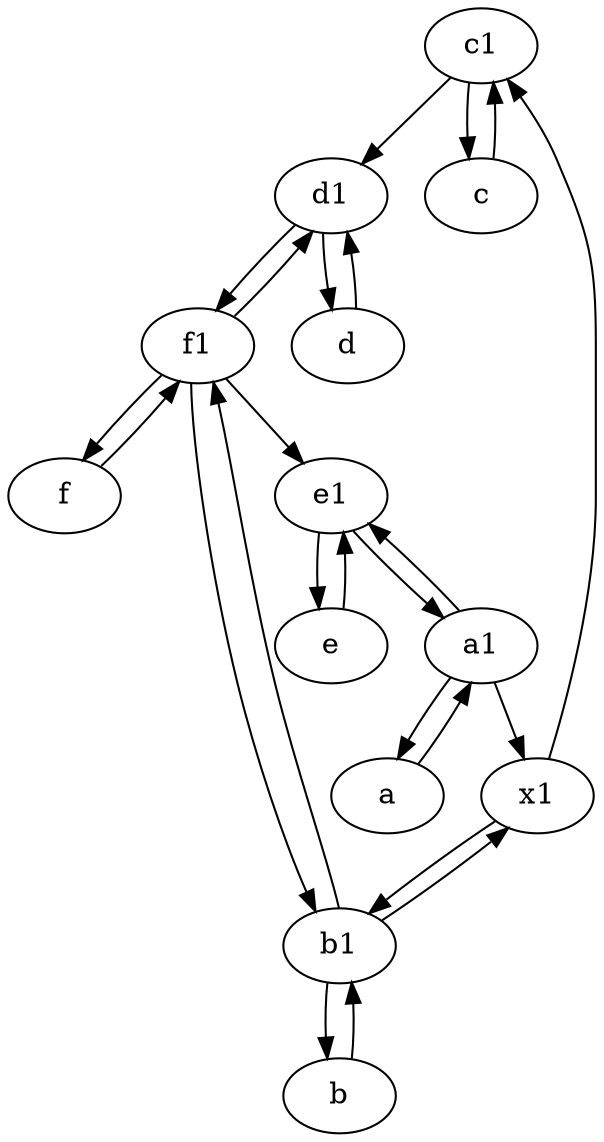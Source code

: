 digraph  {
	c1 [pos="30,15!"];
	f [pos="15,45!"];
	f1;
	d [pos="20,30!"];
	d1 [pos="25,30!"];
	c [pos="20,10!"];
	a [pos="40,10!"];
	x1;
	b [pos="50,20!"];
	e [pos="30,50!"];
	a1 [pos="40,15!"];
	b1 [pos="45,20!"];
	e1 [pos="25,45!"];
	d -> d1;
	x1 -> c1;
	a1 -> x1;
	c1 -> d1;
	e1 -> a1;
	d1 -> d;
	e1 -> e;
	x1 -> b1;
	c1 -> c;
	a1 -> e1;
	f1 -> b1;
	c -> c1;
	f1 -> f;
	a1 -> a;
	a -> a1;
	f1 -> d1;
	b1 -> x1;
	e -> e1;
	b1 -> b;
	f1 -> e1;
	d1 -> f1;
	b1 -> f1;
	b -> b1;
	f -> f1;

	}
